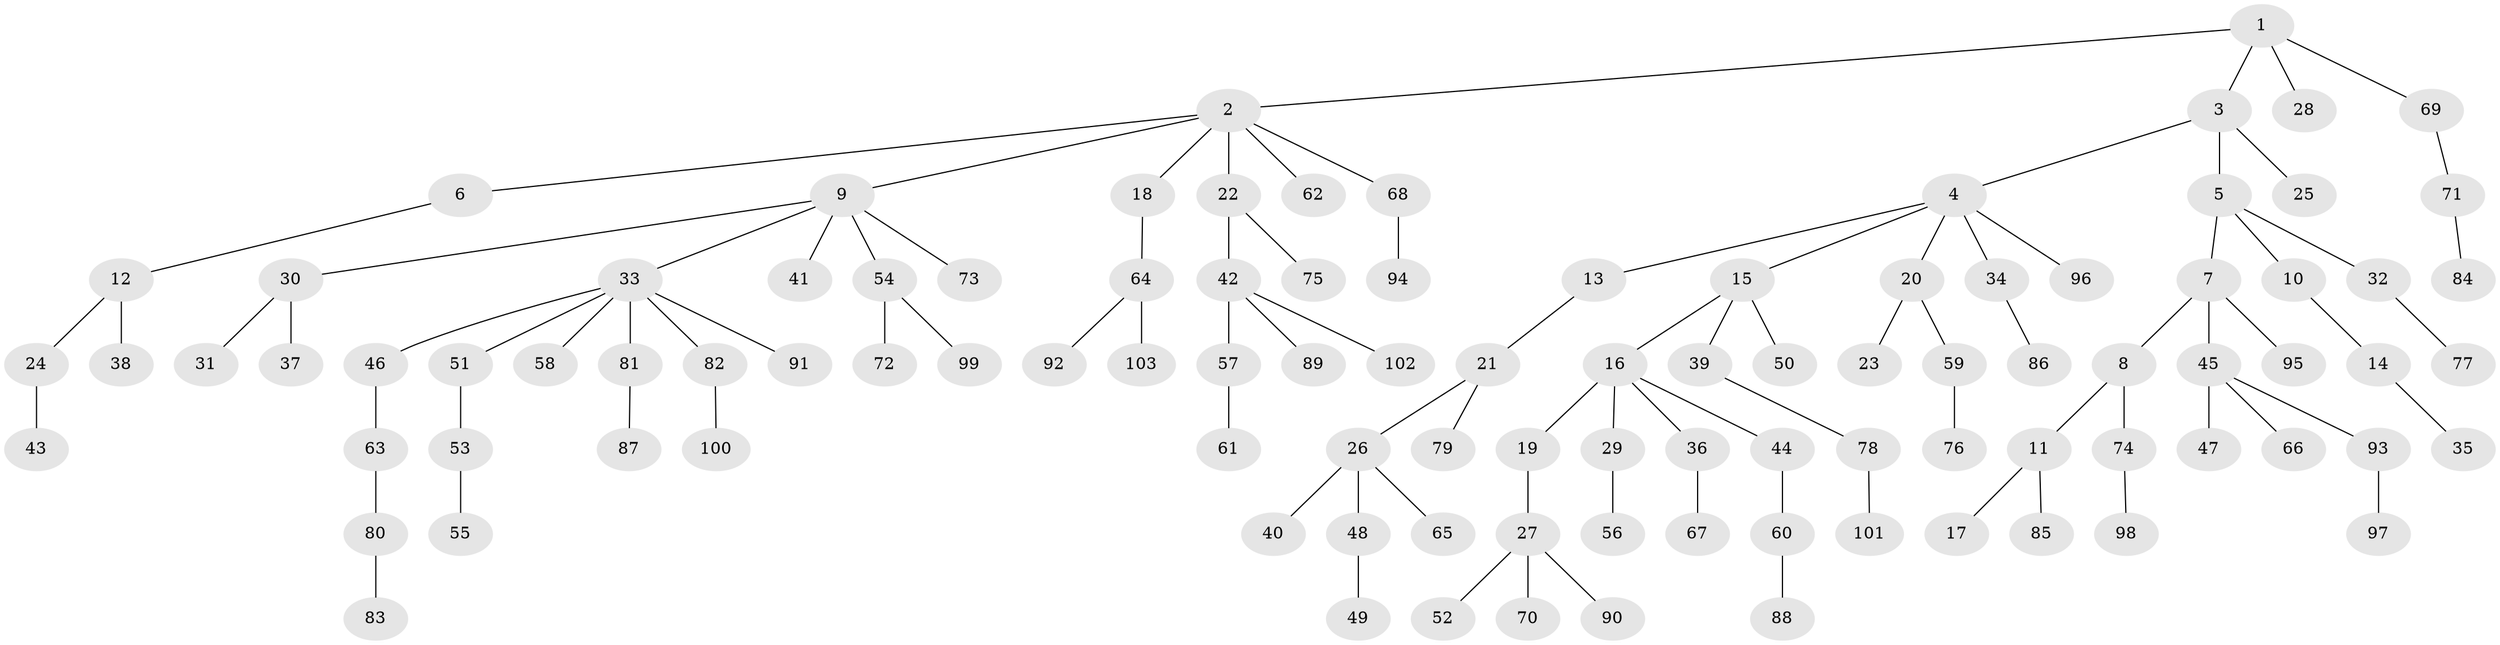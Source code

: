 // coarse degree distribution, {6: 0.028985507246376812, 7: 0.028985507246376812, 5: 0.057971014492753624, 4: 0.014492753623188406, 2: 0.2028985507246377, 3: 0.08695652173913043, 1: 0.5797101449275363}
// Generated by graph-tools (version 1.1) at 2025/24/03/03/25 07:24:08]
// undirected, 103 vertices, 102 edges
graph export_dot {
graph [start="1"]
  node [color=gray90,style=filled];
  1;
  2;
  3;
  4;
  5;
  6;
  7;
  8;
  9;
  10;
  11;
  12;
  13;
  14;
  15;
  16;
  17;
  18;
  19;
  20;
  21;
  22;
  23;
  24;
  25;
  26;
  27;
  28;
  29;
  30;
  31;
  32;
  33;
  34;
  35;
  36;
  37;
  38;
  39;
  40;
  41;
  42;
  43;
  44;
  45;
  46;
  47;
  48;
  49;
  50;
  51;
  52;
  53;
  54;
  55;
  56;
  57;
  58;
  59;
  60;
  61;
  62;
  63;
  64;
  65;
  66;
  67;
  68;
  69;
  70;
  71;
  72;
  73;
  74;
  75;
  76;
  77;
  78;
  79;
  80;
  81;
  82;
  83;
  84;
  85;
  86;
  87;
  88;
  89;
  90;
  91;
  92;
  93;
  94;
  95;
  96;
  97;
  98;
  99;
  100;
  101;
  102;
  103;
  1 -- 2;
  1 -- 3;
  1 -- 28;
  1 -- 69;
  2 -- 6;
  2 -- 9;
  2 -- 18;
  2 -- 22;
  2 -- 62;
  2 -- 68;
  3 -- 4;
  3 -- 5;
  3 -- 25;
  4 -- 13;
  4 -- 15;
  4 -- 20;
  4 -- 34;
  4 -- 96;
  5 -- 7;
  5 -- 10;
  5 -- 32;
  6 -- 12;
  7 -- 8;
  7 -- 45;
  7 -- 95;
  8 -- 11;
  8 -- 74;
  9 -- 30;
  9 -- 33;
  9 -- 41;
  9 -- 54;
  9 -- 73;
  10 -- 14;
  11 -- 17;
  11 -- 85;
  12 -- 24;
  12 -- 38;
  13 -- 21;
  14 -- 35;
  15 -- 16;
  15 -- 39;
  15 -- 50;
  16 -- 19;
  16 -- 29;
  16 -- 36;
  16 -- 44;
  18 -- 64;
  19 -- 27;
  20 -- 23;
  20 -- 59;
  21 -- 26;
  21 -- 79;
  22 -- 42;
  22 -- 75;
  24 -- 43;
  26 -- 40;
  26 -- 48;
  26 -- 65;
  27 -- 52;
  27 -- 70;
  27 -- 90;
  29 -- 56;
  30 -- 31;
  30 -- 37;
  32 -- 77;
  33 -- 46;
  33 -- 51;
  33 -- 58;
  33 -- 81;
  33 -- 82;
  33 -- 91;
  34 -- 86;
  36 -- 67;
  39 -- 78;
  42 -- 57;
  42 -- 89;
  42 -- 102;
  44 -- 60;
  45 -- 47;
  45 -- 66;
  45 -- 93;
  46 -- 63;
  48 -- 49;
  51 -- 53;
  53 -- 55;
  54 -- 72;
  54 -- 99;
  57 -- 61;
  59 -- 76;
  60 -- 88;
  63 -- 80;
  64 -- 92;
  64 -- 103;
  68 -- 94;
  69 -- 71;
  71 -- 84;
  74 -- 98;
  78 -- 101;
  80 -- 83;
  81 -- 87;
  82 -- 100;
  93 -- 97;
}
